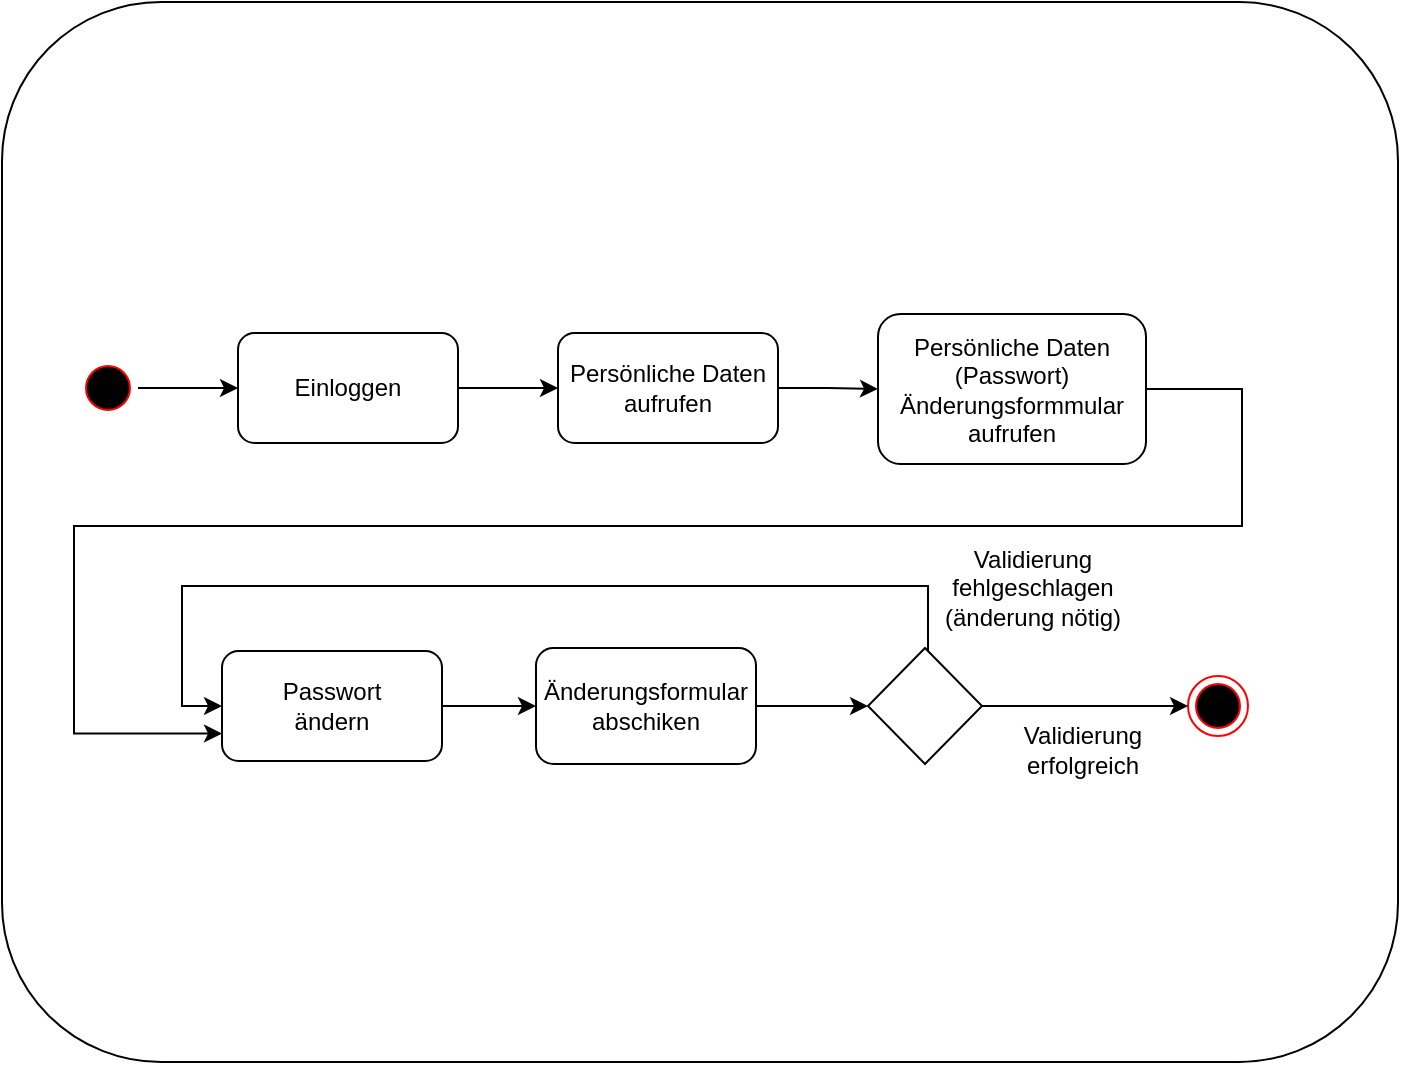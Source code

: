 <mxfile version="13.6.5" type="device"><diagram id="KlsBogERJyuZS8X6DarO" name="Page-1"><mxGraphModel dx="1102" dy="575" grid="0" gridSize="10" guides="1" tooltips="1" connect="1" arrows="1" fold="1" page="1" pageScale="1" pageWidth="827" pageHeight="1169" math="0" shadow="0"><root><mxCell id="0"/><mxCell id="1" parent="0"/><mxCell id="BD36lEGvjcGjyZvf-TqO-1" value="" style="rounded=1;whiteSpace=wrap;html=1;" parent="1" vertex="1"><mxGeometry x="350" y="280" width="120" height="60" as="geometry"/></mxCell><mxCell id="BD36lEGvjcGjyZvf-TqO-2" value="" style="rounded=1;whiteSpace=wrap;html=1;" parent="1" vertex="1"><mxGeometry x="20" y="40" width="698" height="530" as="geometry"/></mxCell><mxCell id="BD36lEGvjcGjyZvf-TqO-28" style="edgeStyle=orthogonalEdgeStyle;rounded=0;orthogonalLoop=1;jettySize=auto;html=1;entryX=0;entryY=0.5;entryDx=0;entryDy=0;" parent="1" source="BD36lEGvjcGjyZvf-TqO-3" target="BD36lEGvjcGjyZvf-TqO-6" edge="1"><mxGeometry relative="1" as="geometry"/></mxCell><mxCell id="BD36lEGvjcGjyZvf-TqO-3" value="" style="ellipse;html=1;shape=startState;fillColor=#000000;strokeColor=#ff0000;" parent="1" vertex="1"><mxGeometry x="58" y="218" width="30" height="30" as="geometry"/></mxCell><mxCell id="BD36lEGvjcGjyZvf-TqO-19" style="edgeStyle=orthogonalEdgeStyle;rounded=0;orthogonalLoop=1;jettySize=auto;html=1;" parent="1" source="BD36lEGvjcGjyZvf-TqO-6" target="BD36lEGvjcGjyZvf-TqO-16" edge="1"><mxGeometry relative="1" as="geometry"/></mxCell><mxCell id="BD36lEGvjcGjyZvf-TqO-6" value="Einloggen" style="rounded=1;whiteSpace=wrap;html=1;" parent="1" vertex="1"><mxGeometry x="138" y="205.5" width="110" height="55" as="geometry"/></mxCell><mxCell id="BD36lEGvjcGjyZvf-TqO-20" style="edgeStyle=orthogonalEdgeStyle;rounded=0;orthogonalLoop=1;jettySize=auto;html=1;" parent="1" source="BD36lEGvjcGjyZvf-TqO-16" target="BD36lEGvjcGjyZvf-TqO-17" edge="1"><mxGeometry relative="1" as="geometry"/></mxCell><mxCell id="BD36lEGvjcGjyZvf-TqO-16" value="&lt;div&gt;Persönliche Daten&lt;/div&gt;&lt;div&gt;aufrufen&lt;br&gt;&lt;/div&gt;" style="rounded=1;whiteSpace=wrap;html=1;" parent="1" vertex="1"><mxGeometry x="298" y="205.5" width="110" height="55" as="geometry"/></mxCell><mxCell id="HIA33NUxD9GVhsVeVUxX-5" style="edgeStyle=orthogonalEdgeStyle;rounded=0;orthogonalLoop=1;jettySize=auto;html=1;entryX=0;entryY=0.75;entryDx=0;entryDy=0;" edge="1" parent="1" source="BD36lEGvjcGjyZvf-TqO-17" target="HIA33NUxD9GVhsVeVUxX-1"><mxGeometry relative="1" as="geometry"><Array as="points"><mxPoint x="640" y="234"/><mxPoint x="640" y="302"/><mxPoint x="56" y="302"/><mxPoint x="56" y="406"/></Array></mxGeometry></mxCell><mxCell id="BD36lEGvjcGjyZvf-TqO-17" value="&lt;div&gt;Persönliche Daten&lt;/div&gt;&lt;div&gt;(Passwort)&lt;br&gt;&lt;/div&gt;&lt;div&gt;Änderungsformmular&lt;/div&gt;&lt;div&gt;aufrufen&lt;br&gt;&lt;/div&gt;" style="rounded=1;whiteSpace=wrap;html=1;" parent="1" vertex="1"><mxGeometry x="458" y="196" width="134" height="75" as="geometry"/></mxCell><mxCell id="BD36lEGvjcGjyZvf-TqO-25" value="" style="ellipse;html=1;shape=endState;fillColor=#000000;strokeColor=#ff0000;" parent="1" vertex="1"><mxGeometry x="613" y="377" width="30" height="30" as="geometry"/></mxCell><mxCell id="HIA33NUxD9GVhsVeVUxX-6" style="edgeStyle=orthogonalEdgeStyle;rounded=0;orthogonalLoop=1;jettySize=auto;html=1;entryX=0;entryY=0.5;entryDx=0;entryDy=0;" edge="1" parent="1" source="HIA33NUxD9GVhsVeVUxX-1" target="HIA33NUxD9GVhsVeVUxX-2"><mxGeometry relative="1" as="geometry"/></mxCell><mxCell id="HIA33NUxD9GVhsVeVUxX-1" value="&lt;div&gt;Passwort&lt;br&gt;&lt;/div&gt;&lt;div&gt;ändern&lt;br&gt;&lt;/div&gt;" style="rounded=1;whiteSpace=wrap;html=1;" vertex="1" parent="1"><mxGeometry x="130" y="364.5" width="110" height="55" as="geometry"/></mxCell><mxCell id="HIA33NUxD9GVhsVeVUxX-9" style="edgeStyle=orthogonalEdgeStyle;rounded=0;orthogonalLoop=1;jettySize=auto;html=1;entryX=0;entryY=0.5;entryDx=0;entryDy=0;" edge="1" parent="1" source="HIA33NUxD9GVhsVeVUxX-2" target="HIA33NUxD9GVhsVeVUxX-3"><mxGeometry relative="1" as="geometry"/></mxCell><mxCell id="HIA33NUxD9GVhsVeVUxX-2" value="&lt;div&gt;Änderungsformular&lt;/div&gt;&lt;div&gt;abschiken&lt;br&gt;&lt;/div&gt;" style="rounded=1;whiteSpace=wrap;html=1;" vertex="1" parent="1"><mxGeometry x="287" y="363" width="110" height="58" as="geometry"/></mxCell><mxCell id="HIA33NUxD9GVhsVeVUxX-4" style="edgeStyle=orthogonalEdgeStyle;rounded=0;orthogonalLoop=1;jettySize=auto;html=1;entryX=0;entryY=0.5;entryDx=0;entryDy=0;" edge="1" parent="1" source="HIA33NUxD9GVhsVeVUxX-3" target="HIA33NUxD9GVhsVeVUxX-1"><mxGeometry relative="1" as="geometry"><Array as="points"><mxPoint x="483" y="332"/><mxPoint x="110" y="332"/><mxPoint x="110" y="392"/></Array></mxGeometry></mxCell><mxCell id="HIA33NUxD9GVhsVeVUxX-8" style="edgeStyle=orthogonalEdgeStyle;rounded=0;orthogonalLoop=1;jettySize=auto;html=1;" edge="1" parent="1" source="HIA33NUxD9GVhsVeVUxX-3" target="BD36lEGvjcGjyZvf-TqO-25"><mxGeometry relative="1" as="geometry"/></mxCell><mxCell id="HIA33NUxD9GVhsVeVUxX-3" value="" style="rhombus;whiteSpace=wrap;html=1;" vertex="1" parent="1"><mxGeometry x="453" y="363" width="57" height="58" as="geometry"/></mxCell><mxCell id="HIA33NUxD9GVhsVeVUxX-10" value="&lt;div&gt;Validierung fehlgeschlagen&lt;/div&gt;&lt;div&gt;(änderung nötig)&lt;br&gt;&lt;/div&gt;" style="text;html=1;strokeColor=none;fillColor=none;align=center;verticalAlign=middle;whiteSpace=wrap;rounded=0;" vertex="1" parent="1"><mxGeometry x="466" y="319" width="139" height="27" as="geometry"/></mxCell><mxCell id="HIA33NUxD9GVhsVeVUxX-11" value="&lt;div&gt;Validierung &lt;br&gt;&lt;/div&gt;&lt;div&gt;erfolgreich&lt;br&gt;&lt;/div&gt;" style="text;html=1;strokeColor=none;fillColor=none;align=center;verticalAlign=middle;whiteSpace=wrap;rounded=0;" vertex="1" parent="1"><mxGeometry x="491" y="396" width="139" height="36" as="geometry"/></mxCell></root></mxGraphModel></diagram></mxfile>